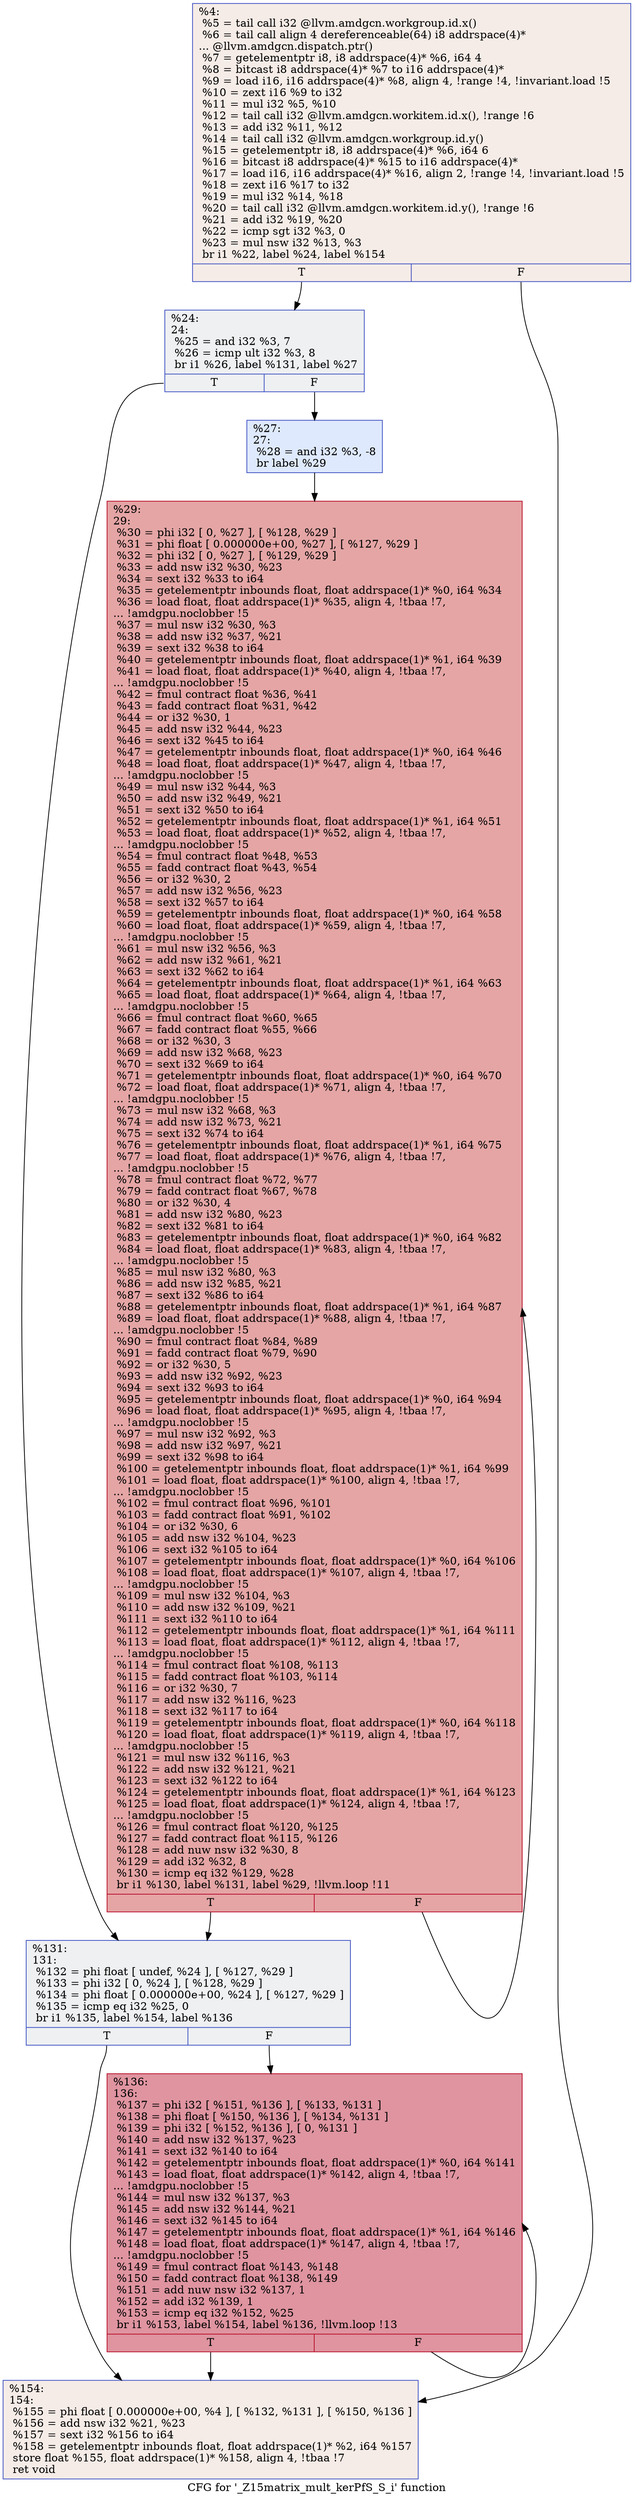 digraph "CFG for '_Z15matrix_mult_kerPfS_S_i' function" {
	label="CFG for '_Z15matrix_mult_kerPfS_S_i' function";

	Node0x4d05b30 [shape=record,color="#3d50c3ff", style=filled, fillcolor="#ead5c970",label="{%4:\l  %5 = tail call i32 @llvm.amdgcn.workgroup.id.x()\l  %6 = tail call align 4 dereferenceable(64) i8 addrspace(4)*\l... @llvm.amdgcn.dispatch.ptr()\l  %7 = getelementptr i8, i8 addrspace(4)* %6, i64 4\l  %8 = bitcast i8 addrspace(4)* %7 to i16 addrspace(4)*\l  %9 = load i16, i16 addrspace(4)* %8, align 4, !range !4, !invariant.load !5\l  %10 = zext i16 %9 to i32\l  %11 = mul i32 %5, %10\l  %12 = tail call i32 @llvm.amdgcn.workitem.id.x(), !range !6\l  %13 = add i32 %11, %12\l  %14 = tail call i32 @llvm.amdgcn.workgroup.id.y()\l  %15 = getelementptr i8, i8 addrspace(4)* %6, i64 6\l  %16 = bitcast i8 addrspace(4)* %15 to i16 addrspace(4)*\l  %17 = load i16, i16 addrspace(4)* %16, align 2, !range !4, !invariant.load !5\l  %18 = zext i16 %17 to i32\l  %19 = mul i32 %14, %18\l  %20 = tail call i32 @llvm.amdgcn.workitem.id.y(), !range !6\l  %21 = add i32 %19, %20\l  %22 = icmp sgt i32 %3, 0\l  %23 = mul nsw i32 %13, %3\l  br i1 %22, label %24, label %154\l|{<s0>T|<s1>F}}"];
	Node0x4d05b30:s0 -> Node0x4d09520;
	Node0x4d05b30:s1 -> Node0x4d095b0;
	Node0x4d09520 [shape=record,color="#3d50c3ff", style=filled, fillcolor="#d9dce170",label="{%24:\l24:                                               \l  %25 = and i32 %3, 7\l  %26 = icmp ult i32 %3, 8\l  br i1 %26, label %131, label %27\l|{<s0>T|<s1>F}}"];
	Node0x4d09520:s0 -> Node0x4d09870;
	Node0x4d09520:s1 -> Node0x4d098c0;
	Node0x4d098c0 [shape=record,color="#3d50c3ff", style=filled, fillcolor="#b5cdfa70",label="{%27:\l27:                                               \l  %28 = and i32 %3, -8\l  br label %29\l}"];
	Node0x4d098c0 -> Node0x4d09ac0;
	Node0x4d09ac0 [shape=record,color="#b70d28ff", style=filled, fillcolor="#c5333470",label="{%29:\l29:                                               \l  %30 = phi i32 [ 0, %27 ], [ %128, %29 ]\l  %31 = phi float [ 0.000000e+00, %27 ], [ %127, %29 ]\l  %32 = phi i32 [ 0, %27 ], [ %129, %29 ]\l  %33 = add nsw i32 %30, %23\l  %34 = sext i32 %33 to i64\l  %35 = getelementptr inbounds float, float addrspace(1)* %0, i64 %34\l  %36 = load float, float addrspace(1)* %35, align 4, !tbaa !7,\l... !amdgpu.noclobber !5\l  %37 = mul nsw i32 %30, %3\l  %38 = add nsw i32 %37, %21\l  %39 = sext i32 %38 to i64\l  %40 = getelementptr inbounds float, float addrspace(1)* %1, i64 %39\l  %41 = load float, float addrspace(1)* %40, align 4, !tbaa !7,\l... !amdgpu.noclobber !5\l  %42 = fmul contract float %36, %41\l  %43 = fadd contract float %31, %42\l  %44 = or i32 %30, 1\l  %45 = add nsw i32 %44, %23\l  %46 = sext i32 %45 to i64\l  %47 = getelementptr inbounds float, float addrspace(1)* %0, i64 %46\l  %48 = load float, float addrspace(1)* %47, align 4, !tbaa !7,\l... !amdgpu.noclobber !5\l  %49 = mul nsw i32 %44, %3\l  %50 = add nsw i32 %49, %21\l  %51 = sext i32 %50 to i64\l  %52 = getelementptr inbounds float, float addrspace(1)* %1, i64 %51\l  %53 = load float, float addrspace(1)* %52, align 4, !tbaa !7,\l... !amdgpu.noclobber !5\l  %54 = fmul contract float %48, %53\l  %55 = fadd contract float %43, %54\l  %56 = or i32 %30, 2\l  %57 = add nsw i32 %56, %23\l  %58 = sext i32 %57 to i64\l  %59 = getelementptr inbounds float, float addrspace(1)* %0, i64 %58\l  %60 = load float, float addrspace(1)* %59, align 4, !tbaa !7,\l... !amdgpu.noclobber !5\l  %61 = mul nsw i32 %56, %3\l  %62 = add nsw i32 %61, %21\l  %63 = sext i32 %62 to i64\l  %64 = getelementptr inbounds float, float addrspace(1)* %1, i64 %63\l  %65 = load float, float addrspace(1)* %64, align 4, !tbaa !7,\l... !amdgpu.noclobber !5\l  %66 = fmul contract float %60, %65\l  %67 = fadd contract float %55, %66\l  %68 = or i32 %30, 3\l  %69 = add nsw i32 %68, %23\l  %70 = sext i32 %69 to i64\l  %71 = getelementptr inbounds float, float addrspace(1)* %0, i64 %70\l  %72 = load float, float addrspace(1)* %71, align 4, !tbaa !7,\l... !amdgpu.noclobber !5\l  %73 = mul nsw i32 %68, %3\l  %74 = add nsw i32 %73, %21\l  %75 = sext i32 %74 to i64\l  %76 = getelementptr inbounds float, float addrspace(1)* %1, i64 %75\l  %77 = load float, float addrspace(1)* %76, align 4, !tbaa !7,\l... !amdgpu.noclobber !5\l  %78 = fmul contract float %72, %77\l  %79 = fadd contract float %67, %78\l  %80 = or i32 %30, 4\l  %81 = add nsw i32 %80, %23\l  %82 = sext i32 %81 to i64\l  %83 = getelementptr inbounds float, float addrspace(1)* %0, i64 %82\l  %84 = load float, float addrspace(1)* %83, align 4, !tbaa !7,\l... !amdgpu.noclobber !5\l  %85 = mul nsw i32 %80, %3\l  %86 = add nsw i32 %85, %21\l  %87 = sext i32 %86 to i64\l  %88 = getelementptr inbounds float, float addrspace(1)* %1, i64 %87\l  %89 = load float, float addrspace(1)* %88, align 4, !tbaa !7,\l... !amdgpu.noclobber !5\l  %90 = fmul contract float %84, %89\l  %91 = fadd contract float %79, %90\l  %92 = or i32 %30, 5\l  %93 = add nsw i32 %92, %23\l  %94 = sext i32 %93 to i64\l  %95 = getelementptr inbounds float, float addrspace(1)* %0, i64 %94\l  %96 = load float, float addrspace(1)* %95, align 4, !tbaa !7,\l... !amdgpu.noclobber !5\l  %97 = mul nsw i32 %92, %3\l  %98 = add nsw i32 %97, %21\l  %99 = sext i32 %98 to i64\l  %100 = getelementptr inbounds float, float addrspace(1)* %1, i64 %99\l  %101 = load float, float addrspace(1)* %100, align 4, !tbaa !7,\l... !amdgpu.noclobber !5\l  %102 = fmul contract float %96, %101\l  %103 = fadd contract float %91, %102\l  %104 = or i32 %30, 6\l  %105 = add nsw i32 %104, %23\l  %106 = sext i32 %105 to i64\l  %107 = getelementptr inbounds float, float addrspace(1)* %0, i64 %106\l  %108 = load float, float addrspace(1)* %107, align 4, !tbaa !7,\l... !amdgpu.noclobber !5\l  %109 = mul nsw i32 %104, %3\l  %110 = add nsw i32 %109, %21\l  %111 = sext i32 %110 to i64\l  %112 = getelementptr inbounds float, float addrspace(1)* %1, i64 %111\l  %113 = load float, float addrspace(1)* %112, align 4, !tbaa !7,\l... !amdgpu.noclobber !5\l  %114 = fmul contract float %108, %113\l  %115 = fadd contract float %103, %114\l  %116 = or i32 %30, 7\l  %117 = add nsw i32 %116, %23\l  %118 = sext i32 %117 to i64\l  %119 = getelementptr inbounds float, float addrspace(1)* %0, i64 %118\l  %120 = load float, float addrspace(1)* %119, align 4, !tbaa !7,\l... !amdgpu.noclobber !5\l  %121 = mul nsw i32 %116, %3\l  %122 = add nsw i32 %121, %21\l  %123 = sext i32 %122 to i64\l  %124 = getelementptr inbounds float, float addrspace(1)* %1, i64 %123\l  %125 = load float, float addrspace(1)* %124, align 4, !tbaa !7,\l... !amdgpu.noclobber !5\l  %126 = fmul contract float %120, %125\l  %127 = fadd contract float %115, %126\l  %128 = add nuw nsw i32 %30, 8\l  %129 = add i32 %32, 8\l  %130 = icmp eq i32 %129, %28\l  br i1 %130, label %131, label %29, !llvm.loop !11\l|{<s0>T|<s1>F}}"];
	Node0x4d09ac0:s0 -> Node0x4d09870;
	Node0x4d09ac0:s1 -> Node0x4d09ac0;
	Node0x4d09870 [shape=record,color="#3d50c3ff", style=filled, fillcolor="#d9dce170",label="{%131:\l131:                                              \l  %132 = phi float [ undef, %24 ], [ %127, %29 ]\l  %133 = phi i32 [ 0, %24 ], [ %128, %29 ]\l  %134 = phi float [ 0.000000e+00, %24 ], [ %127, %29 ]\l  %135 = icmp eq i32 %25, 0\l  br i1 %135, label %154, label %136\l|{<s0>T|<s1>F}}"];
	Node0x4d09870:s0 -> Node0x4d095b0;
	Node0x4d09870:s1 -> Node0x4d0f8f0;
	Node0x4d0f8f0 [shape=record,color="#b70d28ff", style=filled, fillcolor="#b70d2870",label="{%136:\l136:                                              \l  %137 = phi i32 [ %151, %136 ], [ %133, %131 ]\l  %138 = phi float [ %150, %136 ], [ %134, %131 ]\l  %139 = phi i32 [ %152, %136 ], [ 0, %131 ]\l  %140 = add nsw i32 %137, %23\l  %141 = sext i32 %140 to i64\l  %142 = getelementptr inbounds float, float addrspace(1)* %0, i64 %141\l  %143 = load float, float addrspace(1)* %142, align 4, !tbaa !7,\l... !amdgpu.noclobber !5\l  %144 = mul nsw i32 %137, %3\l  %145 = add nsw i32 %144, %21\l  %146 = sext i32 %145 to i64\l  %147 = getelementptr inbounds float, float addrspace(1)* %1, i64 %146\l  %148 = load float, float addrspace(1)* %147, align 4, !tbaa !7,\l... !amdgpu.noclobber !5\l  %149 = fmul contract float %143, %148\l  %150 = fadd contract float %138, %149\l  %151 = add nuw nsw i32 %137, 1\l  %152 = add i32 %139, 1\l  %153 = icmp eq i32 %152, %25\l  br i1 %153, label %154, label %136, !llvm.loop !13\l|{<s0>T|<s1>F}}"];
	Node0x4d0f8f0:s0 -> Node0x4d095b0;
	Node0x4d0f8f0:s1 -> Node0x4d0f8f0;
	Node0x4d095b0 [shape=record,color="#3d50c3ff", style=filled, fillcolor="#ead5c970",label="{%154:\l154:                                              \l  %155 = phi float [ 0.000000e+00, %4 ], [ %132, %131 ], [ %150, %136 ]\l  %156 = add nsw i32 %21, %23\l  %157 = sext i32 %156 to i64\l  %158 = getelementptr inbounds float, float addrspace(1)* %2, i64 %157\l  store float %155, float addrspace(1)* %158, align 4, !tbaa !7\l  ret void\l}"];
}
